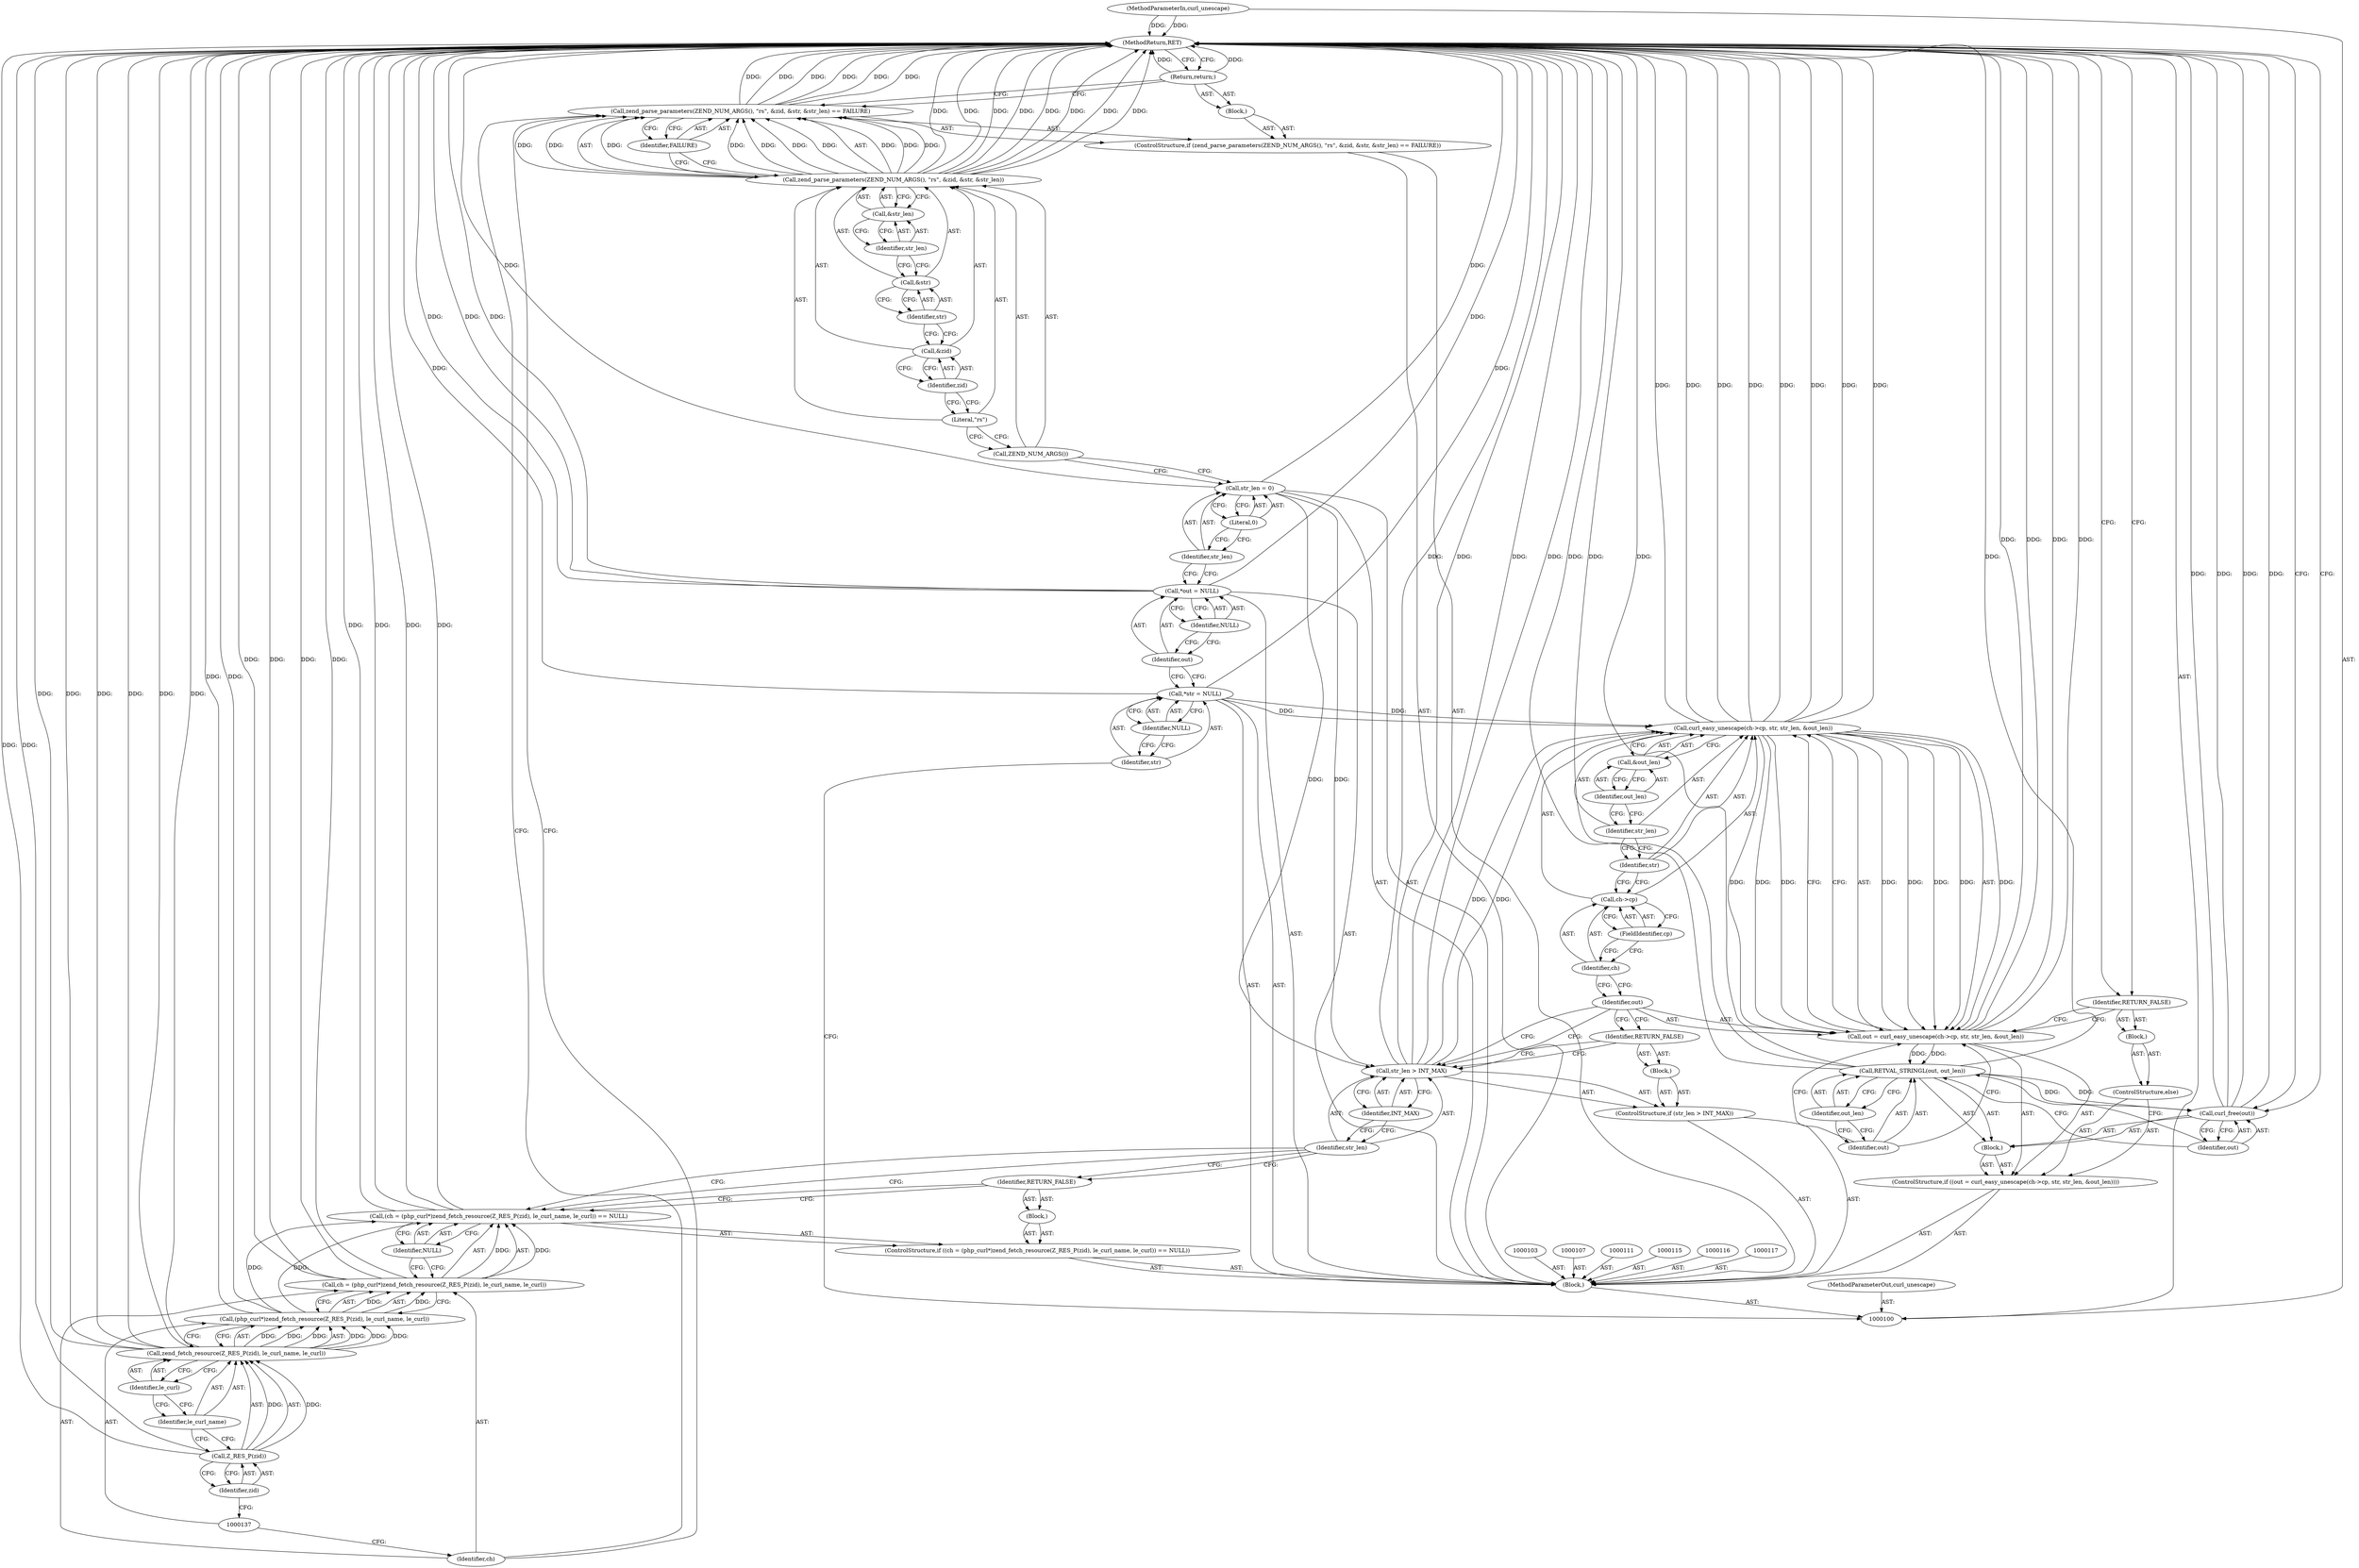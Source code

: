digraph "1_php-src_72dbb7f416160f490c4e9987040989a10ad431c7?w=1_0" {
"1000172" [label="(MethodReturn,RET)"];
"1000101" [label="(MethodParameterIn,curl_unescape)"];
"1000248" [label="(MethodParameterOut,curl_unescape)"];
"1000131" [label="(Return,return;)"];
"1000132" [label="(ControlStructure,if ((ch = (php_curl*)zend_fetch_resource(Z_RES_P(zid), le_curl_name, le_curl)) == NULL))"];
"1000136" [label="(Call,(php_curl*)zend_fetch_resource(Z_RES_P(zid), le_curl_name, le_curl))"];
"1000138" [label="(Call,zend_fetch_resource(Z_RES_P(zid), le_curl_name, le_curl))"];
"1000139" [label="(Call,Z_RES_P(zid))"];
"1000133" [label="(Call,(ch = (php_curl*)zend_fetch_resource(Z_RES_P(zid), le_curl_name, le_curl)) == NULL)"];
"1000140" [label="(Identifier,zid)"];
"1000141" [label="(Identifier,le_curl_name)"];
"1000134" [label="(Call,ch = (php_curl*)zend_fetch_resource(Z_RES_P(zid), le_curl_name, le_curl))"];
"1000135" [label="(Identifier,ch)"];
"1000142" [label="(Identifier,le_curl)"];
"1000143" [label="(Identifier,NULL)"];
"1000144" [label="(Block,)"];
"1000145" [label="(Identifier,RETURN_FALSE)"];
"1000146" [label="(ControlStructure,if (str_len > INT_MAX))"];
"1000149" [label="(Identifier,INT_MAX)"];
"1000150" [label="(Block,)"];
"1000147" [label="(Call,str_len > INT_MAX)"];
"1000148" [label="(Identifier,str_len)"];
"1000151" [label="(Identifier,RETURN_FALSE)"];
"1000102" [label="(Block,)"];
"1000152" [label="(ControlStructure,if ((out = curl_easy_unescape(ch->cp, str, str_len, &out_len))))"];
"1000155" [label="(Call,curl_easy_unescape(ch->cp, str, str_len, &out_len))"];
"1000156" [label="(Call,ch->cp)"];
"1000157" [label="(Identifier,ch)"];
"1000158" [label="(FieldIdentifier,cp)"];
"1000159" [label="(Identifier,str)"];
"1000160" [label="(Identifier,str_len)"];
"1000161" [label="(Call,&out_len)"];
"1000162" [label="(Identifier,out_len)"];
"1000153" [label="(Call,out = curl_easy_unescape(ch->cp, str, str_len, &out_len))"];
"1000154" [label="(Identifier,out)"];
"1000163" [label="(Block,)"];
"1000165" [label="(Identifier,out)"];
"1000164" [label="(Call,RETVAL_STRINGL(out, out_len))"];
"1000166" [label="(Identifier,out_len)"];
"1000168" [label="(Identifier,out)"];
"1000167" [label="(Call,curl_free(out))"];
"1000169" [label="(ControlStructure,else)"];
"1000170" [label="(Block,)"];
"1000171" [label="(Identifier,RETURN_FALSE)"];
"1000104" [label="(Call,*str = NULL)"];
"1000105" [label="(Identifier,str)"];
"1000106" [label="(Identifier,NULL)"];
"1000108" [label="(Call,*out = NULL)"];
"1000109" [label="(Identifier,out)"];
"1000110" [label="(Identifier,NULL)"];
"1000112" [label="(Call,str_len = 0)"];
"1000113" [label="(Identifier,str_len)"];
"1000114" [label="(Literal,0)"];
"1000118" [label="(ControlStructure,if (zend_parse_parameters(ZEND_NUM_ARGS(), \"rs\", &zid, &str, &str_len) == FAILURE))"];
"1000121" [label="(Call,ZEND_NUM_ARGS())"];
"1000122" [label="(Literal,\"rs\")"];
"1000119" [label="(Call,zend_parse_parameters(ZEND_NUM_ARGS(), \"rs\", &zid, &str, &str_len) == FAILURE)"];
"1000120" [label="(Call,zend_parse_parameters(ZEND_NUM_ARGS(), \"rs\", &zid, &str, &str_len))"];
"1000123" [label="(Call,&zid)"];
"1000124" [label="(Identifier,zid)"];
"1000125" [label="(Call,&str)"];
"1000126" [label="(Identifier,str)"];
"1000127" [label="(Call,&str_len)"];
"1000128" [label="(Identifier,str_len)"];
"1000129" [label="(Identifier,FAILURE)"];
"1000130" [label="(Block,)"];
"1000172" -> "1000100"  [label="AST: "];
"1000172" -> "1000131"  [label="CFG: "];
"1000172" -> "1000167"  [label="CFG: "];
"1000172" -> "1000171"  [label="CFG: "];
"1000131" -> "1000172"  [label="DDG: "];
"1000155" -> "1000172"  [label="DDG: "];
"1000155" -> "1000172"  [label="DDG: "];
"1000155" -> "1000172"  [label="DDG: "];
"1000155" -> "1000172"  [label="DDG: "];
"1000138" -> "1000172"  [label="DDG: "];
"1000138" -> "1000172"  [label="DDG: "];
"1000138" -> "1000172"  [label="DDG: "];
"1000120" -> "1000172"  [label="DDG: "];
"1000120" -> "1000172"  [label="DDG: "];
"1000120" -> "1000172"  [label="DDG: "];
"1000120" -> "1000172"  [label="DDG: "];
"1000104" -> "1000172"  [label="DDG: "];
"1000147" -> "1000172"  [label="DDG: "];
"1000147" -> "1000172"  [label="DDG: "];
"1000153" -> "1000172"  [label="DDG: "];
"1000153" -> "1000172"  [label="DDG: "];
"1000119" -> "1000172"  [label="DDG: "];
"1000119" -> "1000172"  [label="DDG: "];
"1000119" -> "1000172"  [label="DDG: "];
"1000108" -> "1000172"  [label="DDG: "];
"1000108" -> "1000172"  [label="DDG: "];
"1000167" -> "1000172"  [label="DDG: "];
"1000167" -> "1000172"  [label="DDG: "];
"1000164" -> "1000172"  [label="DDG: "];
"1000164" -> "1000172"  [label="DDG: "];
"1000139" -> "1000172"  [label="DDG: "];
"1000133" -> "1000172"  [label="DDG: "];
"1000133" -> "1000172"  [label="DDG: "];
"1000134" -> "1000172"  [label="DDG: "];
"1000134" -> "1000172"  [label="DDG: "];
"1000112" -> "1000172"  [label="DDG: "];
"1000101" -> "1000172"  [label="DDG: "];
"1000136" -> "1000172"  [label="DDG: "];
"1000101" -> "1000100"  [label="AST: "];
"1000101" -> "1000172"  [label="DDG: "];
"1000248" -> "1000100"  [label="AST: "];
"1000131" -> "1000130"  [label="AST: "];
"1000131" -> "1000119"  [label="CFG: "];
"1000172" -> "1000131"  [label="CFG: "];
"1000131" -> "1000172"  [label="DDG: "];
"1000132" -> "1000102"  [label="AST: "];
"1000133" -> "1000132"  [label="AST: "];
"1000144" -> "1000132"  [label="AST: "];
"1000136" -> "1000134"  [label="AST: "];
"1000136" -> "1000138"  [label="CFG: "];
"1000137" -> "1000136"  [label="AST: "];
"1000138" -> "1000136"  [label="AST: "];
"1000134" -> "1000136"  [label="CFG: "];
"1000136" -> "1000172"  [label="DDG: "];
"1000136" -> "1000133"  [label="DDG: "];
"1000136" -> "1000134"  [label="DDG: "];
"1000138" -> "1000136"  [label="DDG: "];
"1000138" -> "1000136"  [label="DDG: "];
"1000138" -> "1000136"  [label="DDG: "];
"1000138" -> "1000136"  [label="AST: "];
"1000138" -> "1000142"  [label="CFG: "];
"1000139" -> "1000138"  [label="AST: "];
"1000141" -> "1000138"  [label="AST: "];
"1000142" -> "1000138"  [label="AST: "];
"1000136" -> "1000138"  [label="CFG: "];
"1000138" -> "1000172"  [label="DDG: "];
"1000138" -> "1000172"  [label="DDG: "];
"1000138" -> "1000172"  [label="DDG: "];
"1000138" -> "1000136"  [label="DDG: "];
"1000138" -> "1000136"  [label="DDG: "];
"1000138" -> "1000136"  [label="DDG: "];
"1000139" -> "1000138"  [label="DDG: "];
"1000139" -> "1000138"  [label="AST: "];
"1000139" -> "1000140"  [label="CFG: "];
"1000140" -> "1000139"  [label="AST: "];
"1000141" -> "1000139"  [label="CFG: "];
"1000139" -> "1000172"  [label="DDG: "];
"1000139" -> "1000138"  [label="DDG: "];
"1000133" -> "1000132"  [label="AST: "];
"1000133" -> "1000143"  [label="CFG: "];
"1000134" -> "1000133"  [label="AST: "];
"1000143" -> "1000133"  [label="AST: "];
"1000145" -> "1000133"  [label="CFG: "];
"1000148" -> "1000133"  [label="CFG: "];
"1000133" -> "1000172"  [label="DDG: "];
"1000133" -> "1000172"  [label="DDG: "];
"1000134" -> "1000133"  [label="DDG: "];
"1000136" -> "1000133"  [label="DDG: "];
"1000140" -> "1000139"  [label="AST: "];
"1000140" -> "1000137"  [label="CFG: "];
"1000139" -> "1000140"  [label="CFG: "];
"1000141" -> "1000138"  [label="AST: "];
"1000141" -> "1000139"  [label="CFG: "];
"1000142" -> "1000141"  [label="CFG: "];
"1000134" -> "1000133"  [label="AST: "];
"1000134" -> "1000136"  [label="CFG: "];
"1000135" -> "1000134"  [label="AST: "];
"1000136" -> "1000134"  [label="AST: "];
"1000143" -> "1000134"  [label="CFG: "];
"1000134" -> "1000172"  [label="DDG: "];
"1000134" -> "1000172"  [label="DDG: "];
"1000134" -> "1000133"  [label="DDG: "];
"1000136" -> "1000134"  [label="DDG: "];
"1000135" -> "1000134"  [label="AST: "];
"1000135" -> "1000119"  [label="CFG: "];
"1000137" -> "1000135"  [label="CFG: "];
"1000142" -> "1000138"  [label="AST: "];
"1000142" -> "1000141"  [label="CFG: "];
"1000138" -> "1000142"  [label="CFG: "];
"1000143" -> "1000133"  [label="AST: "];
"1000143" -> "1000134"  [label="CFG: "];
"1000133" -> "1000143"  [label="CFG: "];
"1000144" -> "1000132"  [label="AST: "];
"1000145" -> "1000144"  [label="AST: "];
"1000145" -> "1000144"  [label="AST: "];
"1000145" -> "1000133"  [label="CFG: "];
"1000148" -> "1000145"  [label="CFG: "];
"1000146" -> "1000102"  [label="AST: "];
"1000147" -> "1000146"  [label="AST: "];
"1000150" -> "1000146"  [label="AST: "];
"1000149" -> "1000147"  [label="AST: "];
"1000149" -> "1000148"  [label="CFG: "];
"1000147" -> "1000149"  [label="CFG: "];
"1000150" -> "1000146"  [label="AST: "];
"1000151" -> "1000150"  [label="AST: "];
"1000147" -> "1000146"  [label="AST: "];
"1000147" -> "1000149"  [label="CFG: "];
"1000148" -> "1000147"  [label="AST: "];
"1000149" -> "1000147"  [label="AST: "];
"1000151" -> "1000147"  [label="CFG: "];
"1000154" -> "1000147"  [label="CFG: "];
"1000147" -> "1000172"  [label="DDG: "];
"1000147" -> "1000172"  [label="DDG: "];
"1000112" -> "1000147"  [label="DDG: "];
"1000147" -> "1000155"  [label="DDG: "];
"1000148" -> "1000147"  [label="AST: "];
"1000148" -> "1000145"  [label="CFG: "];
"1000148" -> "1000133"  [label="CFG: "];
"1000149" -> "1000148"  [label="CFG: "];
"1000151" -> "1000150"  [label="AST: "];
"1000151" -> "1000147"  [label="CFG: "];
"1000154" -> "1000151"  [label="CFG: "];
"1000102" -> "1000100"  [label="AST: "];
"1000103" -> "1000102"  [label="AST: "];
"1000104" -> "1000102"  [label="AST: "];
"1000107" -> "1000102"  [label="AST: "];
"1000108" -> "1000102"  [label="AST: "];
"1000111" -> "1000102"  [label="AST: "];
"1000112" -> "1000102"  [label="AST: "];
"1000115" -> "1000102"  [label="AST: "];
"1000116" -> "1000102"  [label="AST: "];
"1000117" -> "1000102"  [label="AST: "];
"1000118" -> "1000102"  [label="AST: "];
"1000132" -> "1000102"  [label="AST: "];
"1000146" -> "1000102"  [label="AST: "];
"1000152" -> "1000102"  [label="AST: "];
"1000152" -> "1000102"  [label="AST: "];
"1000153" -> "1000152"  [label="AST: "];
"1000163" -> "1000152"  [label="AST: "];
"1000169" -> "1000152"  [label="AST: "];
"1000155" -> "1000153"  [label="AST: "];
"1000155" -> "1000161"  [label="CFG: "];
"1000156" -> "1000155"  [label="AST: "];
"1000159" -> "1000155"  [label="AST: "];
"1000160" -> "1000155"  [label="AST: "];
"1000161" -> "1000155"  [label="AST: "];
"1000153" -> "1000155"  [label="CFG: "];
"1000155" -> "1000172"  [label="DDG: "];
"1000155" -> "1000172"  [label="DDG: "];
"1000155" -> "1000172"  [label="DDG: "];
"1000155" -> "1000172"  [label="DDG: "];
"1000155" -> "1000153"  [label="DDG: "];
"1000155" -> "1000153"  [label="DDG: "];
"1000155" -> "1000153"  [label="DDG: "];
"1000155" -> "1000153"  [label="DDG: "];
"1000104" -> "1000155"  [label="DDG: "];
"1000147" -> "1000155"  [label="DDG: "];
"1000156" -> "1000155"  [label="AST: "];
"1000156" -> "1000158"  [label="CFG: "];
"1000157" -> "1000156"  [label="AST: "];
"1000158" -> "1000156"  [label="AST: "];
"1000159" -> "1000156"  [label="CFG: "];
"1000157" -> "1000156"  [label="AST: "];
"1000157" -> "1000154"  [label="CFG: "];
"1000158" -> "1000157"  [label="CFG: "];
"1000158" -> "1000156"  [label="AST: "];
"1000158" -> "1000157"  [label="CFG: "];
"1000156" -> "1000158"  [label="CFG: "];
"1000159" -> "1000155"  [label="AST: "];
"1000159" -> "1000156"  [label="CFG: "];
"1000160" -> "1000159"  [label="CFG: "];
"1000160" -> "1000155"  [label="AST: "];
"1000160" -> "1000159"  [label="CFG: "];
"1000162" -> "1000160"  [label="CFG: "];
"1000161" -> "1000155"  [label="AST: "];
"1000161" -> "1000162"  [label="CFG: "];
"1000162" -> "1000161"  [label="AST: "];
"1000155" -> "1000161"  [label="CFG: "];
"1000162" -> "1000161"  [label="AST: "];
"1000162" -> "1000160"  [label="CFG: "];
"1000161" -> "1000162"  [label="CFG: "];
"1000153" -> "1000152"  [label="AST: "];
"1000153" -> "1000155"  [label="CFG: "];
"1000154" -> "1000153"  [label="AST: "];
"1000155" -> "1000153"  [label="AST: "];
"1000165" -> "1000153"  [label="CFG: "];
"1000171" -> "1000153"  [label="CFG: "];
"1000153" -> "1000172"  [label="DDG: "];
"1000153" -> "1000172"  [label="DDG: "];
"1000155" -> "1000153"  [label="DDG: "];
"1000155" -> "1000153"  [label="DDG: "];
"1000155" -> "1000153"  [label="DDG: "];
"1000155" -> "1000153"  [label="DDG: "];
"1000153" -> "1000164"  [label="DDG: "];
"1000154" -> "1000153"  [label="AST: "];
"1000154" -> "1000151"  [label="CFG: "];
"1000154" -> "1000147"  [label="CFG: "];
"1000157" -> "1000154"  [label="CFG: "];
"1000163" -> "1000152"  [label="AST: "];
"1000164" -> "1000163"  [label="AST: "];
"1000167" -> "1000163"  [label="AST: "];
"1000165" -> "1000164"  [label="AST: "];
"1000165" -> "1000153"  [label="CFG: "];
"1000166" -> "1000165"  [label="CFG: "];
"1000164" -> "1000163"  [label="AST: "];
"1000164" -> "1000166"  [label="CFG: "];
"1000165" -> "1000164"  [label="AST: "];
"1000166" -> "1000164"  [label="AST: "];
"1000168" -> "1000164"  [label="CFG: "];
"1000164" -> "1000172"  [label="DDG: "];
"1000164" -> "1000172"  [label="DDG: "];
"1000153" -> "1000164"  [label="DDG: "];
"1000164" -> "1000167"  [label="DDG: "];
"1000166" -> "1000164"  [label="AST: "];
"1000166" -> "1000165"  [label="CFG: "];
"1000164" -> "1000166"  [label="CFG: "];
"1000168" -> "1000167"  [label="AST: "];
"1000168" -> "1000164"  [label="CFG: "];
"1000167" -> "1000168"  [label="CFG: "];
"1000167" -> "1000163"  [label="AST: "];
"1000167" -> "1000168"  [label="CFG: "];
"1000168" -> "1000167"  [label="AST: "];
"1000172" -> "1000167"  [label="CFG: "];
"1000167" -> "1000172"  [label="DDG: "];
"1000167" -> "1000172"  [label="DDG: "];
"1000164" -> "1000167"  [label="DDG: "];
"1000169" -> "1000152"  [label="AST: "];
"1000170" -> "1000169"  [label="AST: "];
"1000170" -> "1000169"  [label="AST: "];
"1000171" -> "1000170"  [label="AST: "];
"1000171" -> "1000170"  [label="AST: "];
"1000171" -> "1000153"  [label="CFG: "];
"1000172" -> "1000171"  [label="CFG: "];
"1000104" -> "1000102"  [label="AST: "];
"1000104" -> "1000106"  [label="CFG: "];
"1000105" -> "1000104"  [label="AST: "];
"1000106" -> "1000104"  [label="AST: "];
"1000109" -> "1000104"  [label="CFG: "];
"1000104" -> "1000172"  [label="DDG: "];
"1000104" -> "1000155"  [label="DDG: "];
"1000105" -> "1000104"  [label="AST: "];
"1000105" -> "1000100"  [label="CFG: "];
"1000106" -> "1000105"  [label="CFG: "];
"1000106" -> "1000104"  [label="AST: "];
"1000106" -> "1000105"  [label="CFG: "];
"1000104" -> "1000106"  [label="CFG: "];
"1000108" -> "1000102"  [label="AST: "];
"1000108" -> "1000110"  [label="CFG: "];
"1000109" -> "1000108"  [label="AST: "];
"1000110" -> "1000108"  [label="AST: "];
"1000113" -> "1000108"  [label="CFG: "];
"1000108" -> "1000172"  [label="DDG: "];
"1000108" -> "1000172"  [label="DDG: "];
"1000109" -> "1000108"  [label="AST: "];
"1000109" -> "1000104"  [label="CFG: "];
"1000110" -> "1000109"  [label="CFG: "];
"1000110" -> "1000108"  [label="AST: "];
"1000110" -> "1000109"  [label="CFG: "];
"1000108" -> "1000110"  [label="CFG: "];
"1000112" -> "1000102"  [label="AST: "];
"1000112" -> "1000114"  [label="CFG: "];
"1000113" -> "1000112"  [label="AST: "];
"1000114" -> "1000112"  [label="AST: "];
"1000121" -> "1000112"  [label="CFG: "];
"1000112" -> "1000172"  [label="DDG: "];
"1000112" -> "1000147"  [label="DDG: "];
"1000113" -> "1000112"  [label="AST: "];
"1000113" -> "1000108"  [label="CFG: "];
"1000114" -> "1000113"  [label="CFG: "];
"1000114" -> "1000112"  [label="AST: "];
"1000114" -> "1000113"  [label="CFG: "];
"1000112" -> "1000114"  [label="CFG: "];
"1000118" -> "1000102"  [label="AST: "];
"1000119" -> "1000118"  [label="AST: "];
"1000130" -> "1000118"  [label="AST: "];
"1000121" -> "1000120"  [label="AST: "];
"1000121" -> "1000112"  [label="CFG: "];
"1000122" -> "1000121"  [label="CFG: "];
"1000122" -> "1000120"  [label="AST: "];
"1000122" -> "1000121"  [label="CFG: "];
"1000124" -> "1000122"  [label="CFG: "];
"1000119" -> "1000118"  [label="AST: "];
"1000119" -> "1000129"  [label="CFG: "];
"1000120" -> "1000119"  [label="AST: "];
"1000129" -> "1000119"  [label="AST: "];
"1000131" -> "1000119"  [label="CFG: "];
"1000135" -> "1000119"  [label="CFG: "];
"1000119" -> "1000172"  [label="DDG: "];
"1000119" -> "1000172"  [label="DDG: "];
"1000119" -> "1000172"  [label="DDG: "];
"1000120" -> "1000119"  [label="DDG: "];
"1000120" -> "1000119"  [label="DDG: "];
"1000120" -> "1000119"  [label="DDG: "];
"1000120" -> "1000119"  [label="DDG: "];
"1000120" -> "1000119"  [label="DDG: "];
"1000120" -> "1000119"  [label="AST: "];
"1000120" -> "1000127"  [label="CFG: "];
"1000121" -> "1000120"  [label="AST: "];
"1000122" -> "1000120"  [label="AST: "];
"1000123" -> "1000120"  [label="AST: "];
"1000125" -> "1000120"  [label="AST: "];
"1000127" -> "1000120"  [label="AST: "];
"1000129" -> "1000120"  [label="CFG: "];
"1000120" -> "1000172"  [label="DDG: "];
"1000120" -> "1000172"  [label="DDG: "];
"1000120" -> "1000172"  [label="DDG: "];
"1000120" -> "1000172"  [label="DDG: "];
"1000120" -> "1000119"  [label="DDG: "];
"1000120" -> "1000119"  [label="DDG: "];
"1000120" -> "1000119"  [label="DDG: "];
"1000120" -> "1000119"  [label="DDG: "];
"1000120" -> "1000119"  [label="DDG: "];
"1000123" -> "1000120"  [label="AST: "];
"1000123" -> "1000124"  [label="CFG: "];
"1000124" -> "1000123"  [label="AST: "];
"1000126" -> "1000123"  [label="CFG: "];
"1000124" -> "1000123"  [label="AST: "];
"1000124" -> "1000122"  [label="CFG: "];
"1000123" -> "1000124"  [label="CFG: "];
"1000125" -> "1000120"  [label="AST: "];
"1000125" -> "1000126"  [label="CFG: "];
"1000126" -> "1000125"  [label="AST: "];
"1000128" -> "1000125"  [label="CFG: "];
"1000126" -> "1000125"  [label="AST: "];
"1000126" -> "1000123"  [label="CFG: "];
"1000125" -> "1000126"  [label="CFG: "];
"1000127" -> "1000120"  [label="AST: "];
"1000127" -> "1000128"  [label="CFG: "];
"1000128" -> "1000127"  [label="AST: "];
"1000120" -> "1000127"  [label="CFG: "];
"1000128" -> "1000127"  [label="AST: "];
"1000128" -> "1000125"  [label="CFG: "];
"1000127" -> "1000128"  [label="CFG: "];
"1000129" -> "1000119"  [label="AST: "];
"1000129" -> "1000120"  [label="CFG: "];
"1000119" -> "1000129"  [label="CFG: "];
"1000130" -> "1000118"  [label="AST: "];
"1000131" -> "1000130"  [label="AST: "];
}
